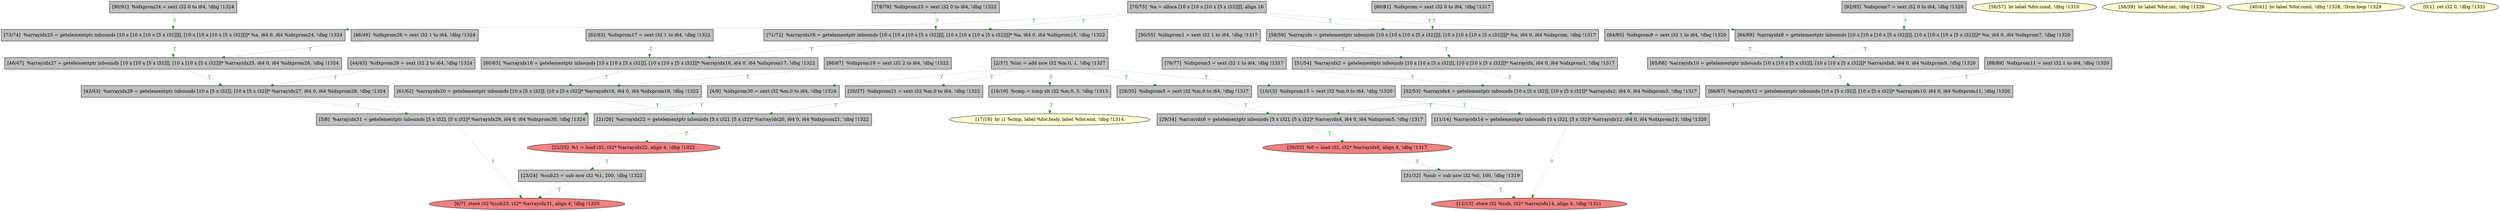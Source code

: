 
digraph G {


node154 [fillcolor=lightcoral,label="[6/7]  store i32 %sub23, i32* %arrayidx31, align 4, !dbg !1325",shape=ellipse,style=filled ]
node152 [fillcolor=grey,label="[42/43]  %arrayidx29 = getelementptr inbounds [10 x [5 x i32]], [10 x [5 x i32]]* %arrayidx27, i64 0, i64 %idxprom28, !dbg !1324",shape=rectangle,style=filled ]
node151 [fillcolor=grey,label="[76/77]  %idxprom3 = sext i32 1 to i64, !dbg !1317",shape=rectangle,style=filled ]
node150 [fillcolor=grey,label="[11/14]  %arrayidx14 = getelementptr inbounds [5 x i32], [5 x i32]* %arrayidx12, i64 0, i64 %idxprom13, !dbg !1320",shape=rectangle,style=filled ]
node148 [fillcolor=grey,label="[50/55]  %idxprom1 = sext i32 1 to i64, !dbg !1317",shape=rectangle,style=filled ]
node147 [fillcolor=lemonchiffon,label="[56/57]  br label %for.cond, !dbg !1310",shape=ellipse,style=filled ]
node146 [fillcolor=grey,label="[58/59]  %arrayidx = getelementptr inbounds [10 x [10 x [10 x [5 x i32]]]], [10 x [10 x [10 x [5 x i32]]]]* %a, i64 0, i64 %idxprom, !dbg !1317",shape=rectangle,style=filled ]
node145 [fillcolor=grey,label="[44/45]  %idxprom28 = sext i32 2 to i64, !dbg !1324",shape=rectangle,style=filled ]
node115 [fillcolor=grey,label="[78/79]  %idxprom15 = sext i32 0 to i64, !dbg !1322",shape=rectangle,style=filled ]
node124 [fillcolor=grey,label="[71/72]  %arrayidx16 = getelementptr inbounds [10 x [10 x [10 x [5 x i32]]]], [10 x [10 x [10 x [5 x i32]]]]* %a, i64 0, i64 %idxprom15, !dbg !1322",shape=rectangle,style=filled ]
node121 [fillcolor=lemonchiffon,label="[38/39]  br label %for.inc, !dbg !1326",shape=ellipse,style=filled ]
node112 [fillcolor=grey,label="[20/27]  %idxprom21 = sext i32 %m.0 to i64, !dbg !1322",shape=rectangle,style=filled ]
node139 [fillcolor=grey,label="[23/24]  %sub23 = sub nsw i32 %1, 200, !dbg !1323",shape=rectangle,style=filled ]
node141 [fillcolor=grey,label="[84/85]  %idxprom9 = sext i32 1 to i64, !dbg !1320",shape=rectangle,style=filled ]
node119 [fillcolor=grey,label="[46/47]  %arrayidx27 = getelementptr inbounds [10 x [10 x [5 x i32]]], [10 x [10 x [5 x i32]]]* %arrayidx25, i64 0, i64 %idxprom26, !dbg !1324",shape=rectangle,style=filled ]
node118 [fillcolor=grey,label="[28/35]  %idxprom5 = sext i32 %m.0 to i64, !dbg !1317",shape=rectangle,style=filled ]
node120 [fillcolor=grey,label="[5/8]  %arrayidx31 = getelementptr inbounds [5 x i32], [5 x i32]* %arrayidx29, i64 0, i64 %idxprom30, !dbg !1324",shape=rectangle,style=filled ]
node117 [fillcolor=grey,label="[2/37]  %inc = add nsw i32 %m.0, 1, !dbg !1327",shape=rectangle,style=filled ]
node113 [fillcolor=grey,label="[88/89]  %idxprom11 = sext i32 1 to i64, !dbg !1320",shape=rectangle,style=filled ]
node143 [fillcolor=grey,label="[65/68]  %arrayidx10 = getelementptr inbounds [10 x [10 x [5 x i32]]], [10 x [10 x [5 x i32]]]* %arrayidx8, i64 0, i64 %idxprom9, !dbg !1320",shape=rectangle,style=filled ]
node116 [fillcolor=grey,label="[29/34]  %arrayidx6 = getelementptr inbounds [5 x i32], [5 x i32]* %arrayidx4, i64 0, i64 %idxprom5, !dbg !1317",shape=rectangle,style=filled ]
node133 [fillcolor=lemonchiffon,label="[17/18]  br i1 %cmp, label %for.body, label %for.end, !dbg !1314",shape=ellipse,style=filled ]
node110 [fillcolor=grey,label="[21/26]  %arrayidx22 = getelementptr inbounds [5 x i32], [5 x i32]* %arrayidx20, i64 0, i64 %idxprom21, !dbg !1322",shape=rectangle,style=filled ]
node135 [fillcolor=grey,label="[73/74]  %arrayidx25 = getelementptr inbounds [10 x [10 x [10 x [5 x i32]]]], [10 x [10 x [10 x [5 x i32]]]]* %a, i64 0, i64 %idxprom24, !dbg !1324",shape=rectangle,style=filled ]
node138 [fillcolor=grey,label="[82/83]  %idxprom17 = sext i32 1 to i64, !dbg !1322",shape=rectangle,style=filled ]
node123 [fillcolor=grey,label="[80/81]  %idxprom = sext i32 0 to i64, !dbg !1317",shape=rectangle,style=filled ]
node153 [fillcolor=lemonchiffon,label="[40/41]  br label %for.cond, !dbg !1328, !llvm.loop !1329",shape=ellipse,style=filled ]
node109 [fillcolor=lightcoral,label="[22/25]  %1 = load i32, i32* %arrayidx22, align 4, !dbg !1322",shape=ellipse,style=filled ]
node114 [fillcolor=lightcoral,label="[30/33]  %0 = load i32, i32* %arrayidx6, align 4, !dbg !1317",shape=ellipse,style=filled ]
node111 [fillcolor=grey,label="[66/67]  %arrayidx12 = getelementptr inbounds [10 x [5 x i32]], [10 x [5 x i32]]* %arrayidx10, i64 0, i64 %idxprom11, !dbg !1320",shape=rectangle,style=filled ]
node125 [fillcolor=grey,label="[64/69]  %arrayidx8 = getelementptr inbounds [10 x [10 x [10 x [5 x i32]]]], [10 x [10 x [10 x [5 x i32]]]]* %a, i64 0, i64 %idxprom7, !dbg !1320",shape=rectangle,style=filled ]
node129 [fillcolor=grey,label="[4/9]  %idxprom30 = sext i32 %m.0 to i64, !dbg !1324",shape=rectangle,style=filled ]
node130 [fillcolor=grey,label="[10/15]  %idxprom13 = sext i32 %m.0 to i64, !dbg !1320",shape=rectangle,style=filled ]
node136 [fillcolor=grey,label="[92/93]  %idxprom7 = sext i32 0 to i64, !dbg !1320",shape=rectangle,style=filled ]
node126 [fillcolor=grey,label="[60/63]  %arrayidx18 = getelementptr inbounds [10 x [10 x [5 x i32]]], [10 x [10 x [5 x i32]]]* %arrayidx16, i64 0, i64 %idxprom17, !dbg !1322",shape=rectangle,style=filled ]
node127 [fillcolor=grey,label="[48/49]  %idxprom26 = sext i32 1 to i64, !dbg !1324",shape=rectangle,style=filled ]
node128 [fillcolor=grey,label="[90/91]  %idxprom24 = sext i32 0 to i64, !dbg !1324",shape=rectangle,style=filled ]
node149 [fillcolor=grey,label="[31/32]  %sub = sub nsw i32 %0, 100, !dbg !1319",shape=rectangle,style=filled ]
node131 [fillcolor=grey,label="[70/75]  %a = alloca [10 x [10 x [10 x [5 x i32]]]], align 16",shape=rectangle,style=filled ]
node132 [fillcolor=lemonchiffon,label="[0/1]  ret i32 0, !dbg !1331",shape=ellipse,style=filled ]
node122 [fillcolor=grey,label="[16/19]  %cmp = icmp slt i32 %m.0, 5, !dbg !1313",shape=rectangle,style=filled ]
node134 [fillcolor=lightcoral,label="[12/13]  store i32 %sub, i32* %arrayidx14, align 4, !dbg !1321",shape=ellipse,style=filled ]
node137 [fillcolor=grey,label="[52/53]  %arrayidx4 = getelementptr inbounds [10 x [5 x i32]], [10 x [5 x i32]]* %arrayidx2, i64 0, i64 %idxprom3, !dbg !1317",shape=rectangle,style=filled ]
node142 [fillcolor=grey,label="[51/54]  %arrayidx2 = getelementptr inbounds [10 x [10 x [5 x i32]]], [10 x [10 x [5 x i32]]]* %arrayidx, i64 0, i64 %idxprom1, !dbg !1317",shape=rectangle,style=filled ]
node140 [fillcolor=grey,label="[86/87]  %idxprom19 = sext i32 2 to i64, !dbg !1322",shape=rectangle,style=filled ]
node144 [fillcolor=grey,label="[61/62]  %arrayidx20 = getelementptr inbounds [10 x [5 x i32]], [10 x [5 x i32]]* %arrayidx18, i64 0, i64 %idxprom19, !dbg !1322",shape=rectangle,style=filled ]

node117->node122 [style=dotted,color=forestgreen,label="T",fontcolor=forestgreen ]
node146->node142 [style=dotted,color=forestgreen,label="T",fontcolor=forestgreen ]
node144->node110 [style=dotted,color=forestgreen,label="T",fontcolor=forestgreen ]
node129->node120 [style=dotted,color=forestgreen,label="T",fontcolor=forestgreen ]
node130->node150 [style=dotted,color=forestgreen,label="T",fontcolor=forestgreen ]
node136->node125 [style=dotted,color=forestgreen,label="T",fontcolor=forestgreen ]
node148->node142 [style=dotted,color=forestgreen,label="T",fontcolor=forestgreen ]
node115->node124 [style=dotted,color=forestgreen,label="T",fontcolor=forestgreen ]
node137->node116 [style=dotted,color=forestgreen,label="T",fontcolor=forestgreen ]
node117->node118 [style=dotted,color=forestgreen,label="T",fontcolor=forestgreen ]
node152->node120 [style=dotted,color=forestgreen,label="T",fontcolor=forestgreen ]
node122->node133 [style=dotted,color=forestgreen,label="T",fontcolor=forestgreen ]
node119->node152 [style=dotted,color=forestgreen,label="T",fontcolor=forestgreen ]
node126->node144 [style=dotted,color=forestgreen,label="T",fontcolor=forestgreen ]
node139->node154 [style=dotted,color=forestgreen,label="T",fontcolor=forestgreen ]
node145->node152 [style=dotted,color=forestgreen,label="T",fontcolor=forestgreen ]
node131->node146 [style=dotted,color=forestgreen,label="T",fontcolor=forestgreen ]
node117->node130 [style=dotted,color=forestgreen,label="T",fontcolor=forestgreen ]
node110->node109 [style=dotted,color=forestgreen,label="T",fontcolor=forestgreen ]
node113->node111 [style=dotted,color=forestgreen,label="T",fontcolor=forestgreen ]
node111->node150 [style=dotted,color=forestgreen,label="T",fontcolor=forestgreen ]
node135->node119 [style=dotted,color=forestgreen,label="T",fontcolor=forestgreen ]
node117->node112 [style=dotted,color=forestgreen,label="T",fontcolor=forestgreen ]
node141->node143 [style=dotted,color=forestgreen,label="T",fontcolor=forestgreen ]
node131->node125 [style=dotted,color=forestgreen,label="T",fontcolor=forestgreen ]
node138->node126 [style=dotted,color=forestgreen,label="T",fontcolor=forestgreen ]
node114->node149 [style=dotted,color=forestgreen,label="T",fontcolor=forestgreen ]
node124->node126 [style=dotted,color=forestgreen,label="T",fontcolor=forestgreen ]
node142->node137 [style=dotted,color=forestgreen,label="T",fontcolor=forestgreen ]
node117->node129 [style=dotted,color=forestgreen,label="T",fontcolor=forestgreen ]
node150->node134 [style=dotted,color=forestgreen,label="T",fontcolor=forestgreen ]
node128->node135 [style=dotted,color=forestgreen,label="T",fontcolor=forestgreen ]
node151->node137 [style=dotted,color=forestgreen,label="T",fontcolor=forestgreen ]
node118->node116 [style=dotted,color=forestgreen,label="T",fontcolor=forestgreen ]
node125->node143 [style=dotted,color=forestgreen,label="T",fontcolor=forestgreen ]
node127->node119 [style=dotted,color=forestgreen,label="T",fontcolor=forestgreen ]
node112->node110 [style=dotted,color=forestgreen,label="T",fontcolor=forestgreen ]
node149->node134 [style=dotted,color=forestgreen,label="T",fontcolor=forestgreen ]
node123->node146 [style=dotted,color=forestgreen,label="T",fontcolor=forestgreen ]
node131->node135 [style=dotted,color=forestgreen,label="T",fontcolor=forestgreen ]
node109->node139 [style=dotted,color=forestgreen,label="T",fontcolor=forestgreen ]
node116->node114 [style=dotted,color=forestgreen,label="T",fontcolor=forestgreen ]
node131->node124 [style=dotted,color=forestgreen,label="T",fontcolor=forestgreen ]
node140->node144 [style=dotted,color=forestgreen,label="T",fontcolor=forestgreen ]
node120->node154 [style=dotted,color=forestgreen,label="T",fontcolor=forestgreen ]
node143->node111 [style=dotted,color=forestgreen,label="T",fontcolor=forestgreen ]


}
